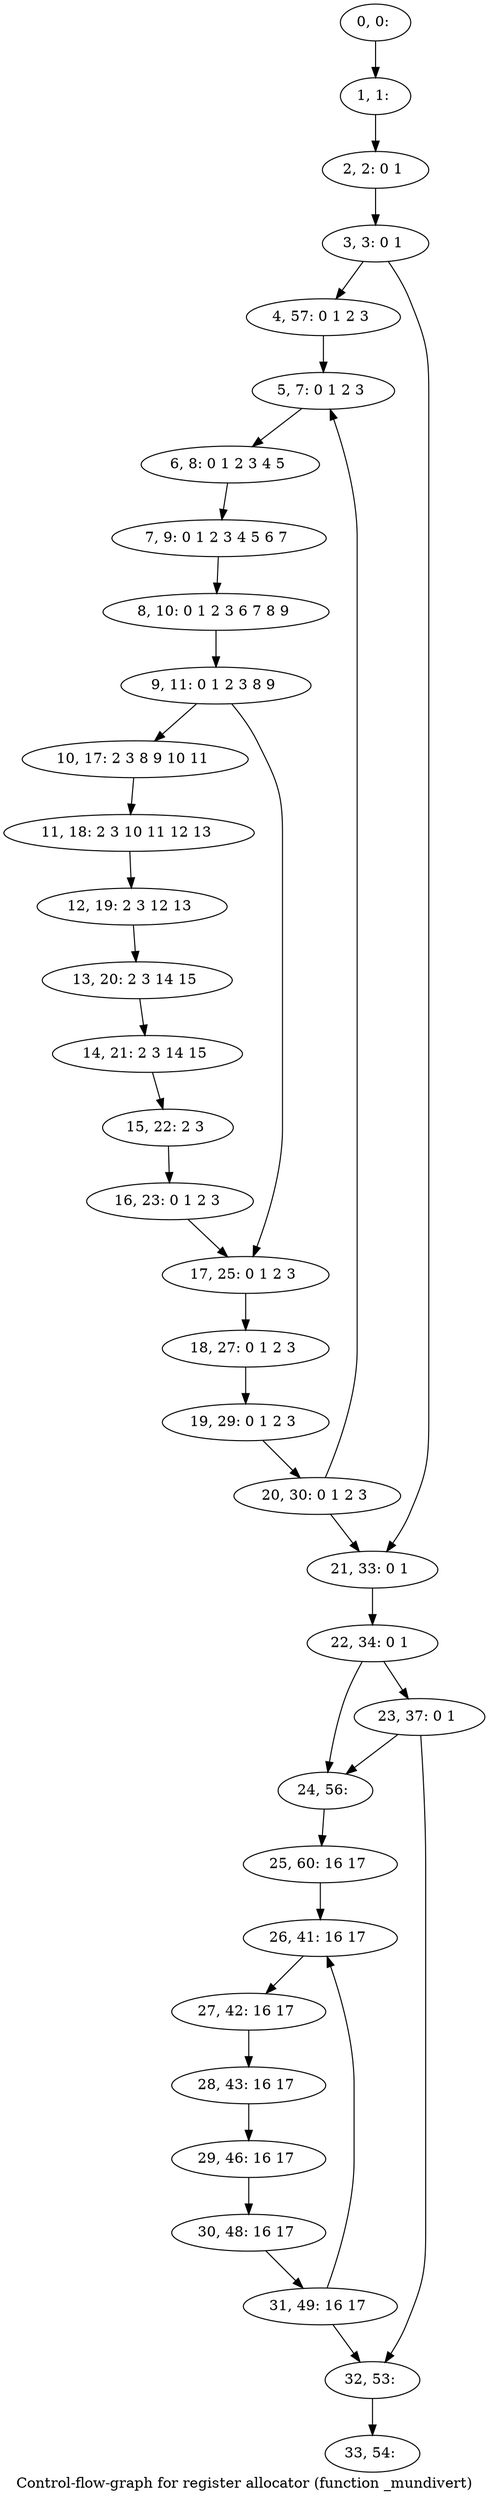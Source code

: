 digraph G {
graph [label="Control-flow-graph for register allocator (function _mundivert)"]
0[label="0, 0: "];
1[label="1, 1: "];
2[label="2, 2: 0 1 "];
3[label="3, 3: 0 1 "];
4[label="4, 57: 0 1 2 3 "];
5[label="5, 7: 0 1 2 3 "];
6[label="6, 8: 0 1 2 3 4 5 "];
7[label="7, 9: 0 1 2 3 4 5 6 7 "];
8[label="8, 10: 0 1 2 3 6 7 8 9 "];
9[label="9, 11: 0 1 2 3 8 9 "];
10[label="10, 17: 2 3 8 9 10 11 "];
11[label="11, 18: 2 3 10 11 12 13 "];
12[label="12, 19: 2 3 12 13 "];
13[label="13, 20: 2 3 14 15 "];
14[label="14, 21: 2 3 14 15 "];
15[label="15, 22: 2 3 "];
16[label="16, 23: 0 1 2 3 "];
17[label="17, 25: 0 1 2 3 "];
18[label="18, 27: 0 1 2 3 "];
19[label="19, 29: 0 1 2 3 "];
20[label="20, 30: 0 1 2 3 "];
21[label="21, 33: 0 1 "];
22[label="22, 34: 0 1 "];
23[label="23, 37: 0 1 "];
24[label="24, 56: "];
25[label="25, 60: 16 17 "];
26[label="26, 41: 16 17 "];
27[label="27, 42: 16 17 "];
28[label="28, 43: 16 17 "];
29[label="29, 46: 16 17 "];
30[label="30, 48: 16 17 "];
31[label="31, 49: 16 17 "];
32[label="32, 53: "];
33[label="33, 54: "];
0->1 ;
1->2 ;
2->3 ;
3->4 ;
3->21 ;
4->5 ;
5->6 ;
6->7 ;
7->8 ;
8->9 ;
9->10 ;
9->17 ;
10->11 ;
11->12 ;
12->13 ;
13->14 ;
14->15 ;
15->16 ;
16->17 ;
17->18 ;
18->19 ;
19->20 ;
20->21 ;
20->5 ;
21->22 ;
22->23 ;
22->24 ;
23->24 ;
23->32 ;
24->25 ;
25->26 ;
26->27 ;
27->28 ;
28->29 ;
29->30 ;
30->31 ;
31->32 ;
31->26 ;
32->33 ;
}
